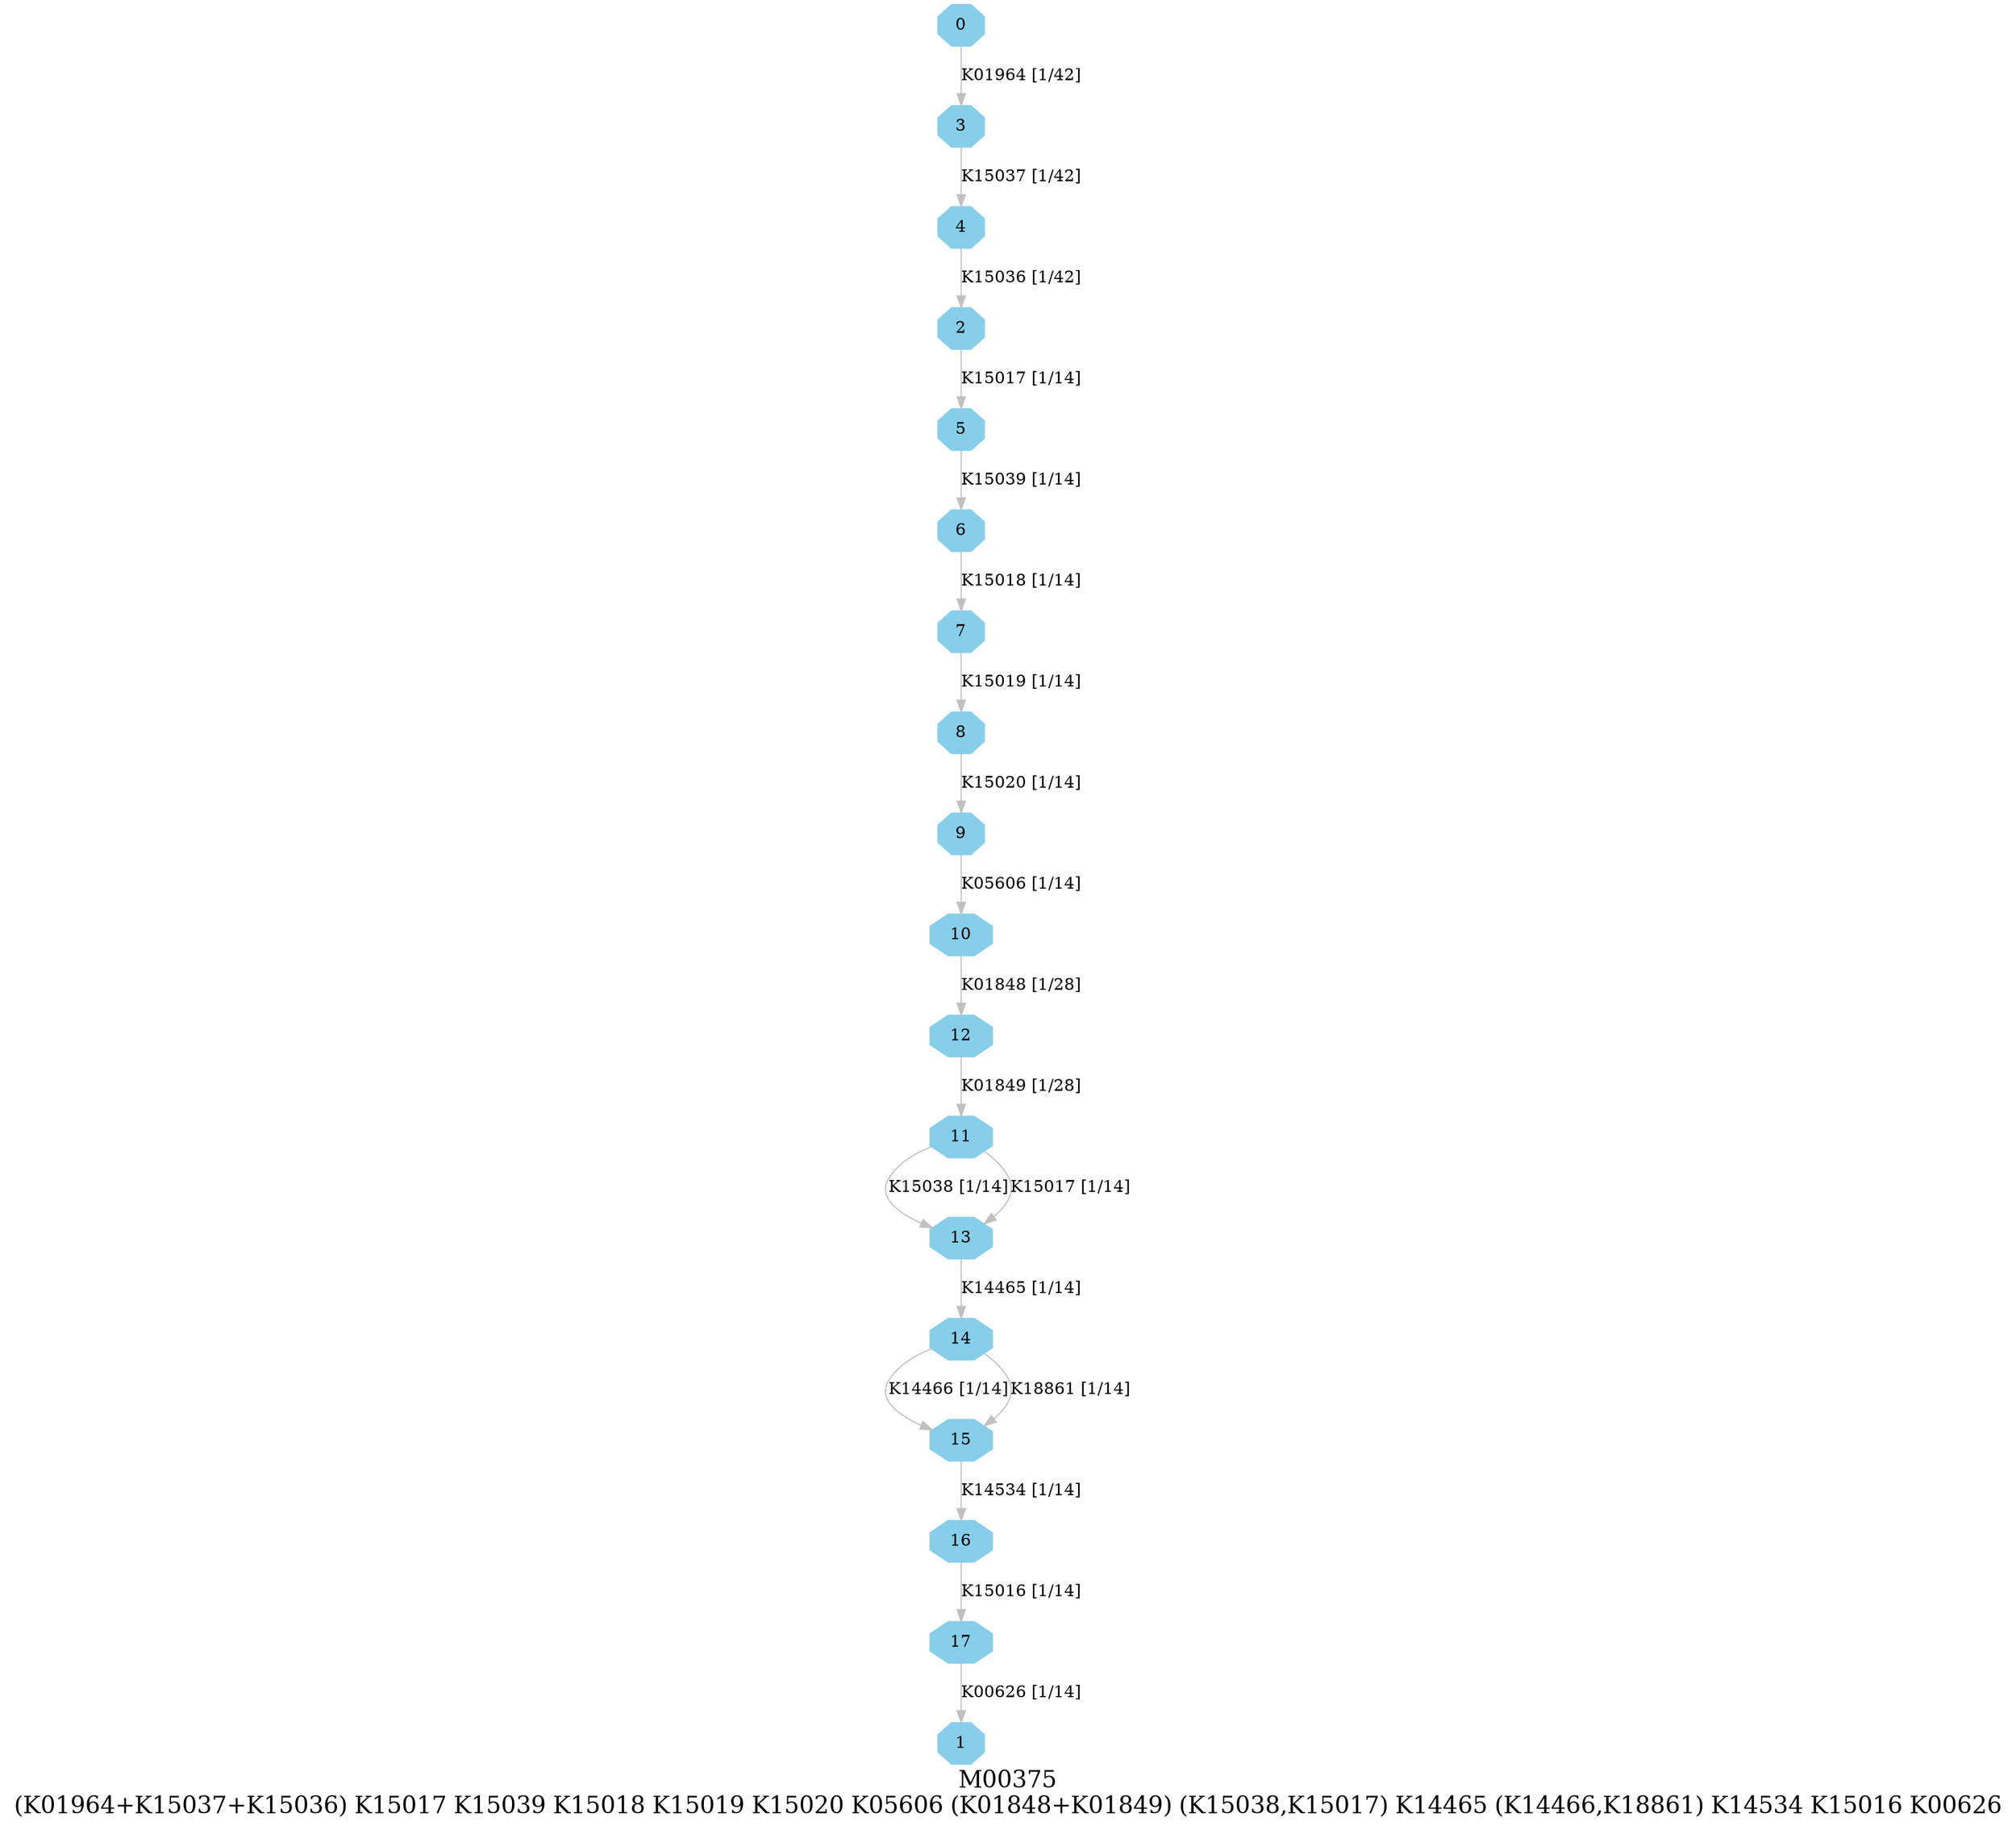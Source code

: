 digraph G {
graph [label="M00375
(K01964+K15037+K15036) K15017 K15039 K15018 K15019 K15020 K05606 (K01848+K01849) (K15038,K15017) K14465 (K14466,K18861) K14534 K15016 K00626",fontsize=20];
node [shape=box,style=filled];
edge [len=3,color=grey];
{node [width=.3,height=.3,shape=octagon,style=filled,color=skyblue] 0 1 2 3 4 5 6 7 8 9 10 11 12 13 14 15 16 17 }
0 -> 3 [label="K01964 [1/42]"];
2 -> 5 [label="K15017 [1/14]"];
3 -> 4 [label="K15037 [1/42]"];
4 -> 2 [label="K15036 [1/42]"];
5 -> 6 [label="K15039 [1/14]"];
6 -> 7 [label="K15018 [1/14]"];
7 -> 8 [label="K15019 [1/14]"];
8 -> 9 [label="K15020 [1/14]"];
9 -> 10 [label="K05606 [1/14]"];
10 -> 12 [label="K01848 [1/28]"];
11 -> 13 [label="K15038 [1/14]"];
11 -> 13 [label="K15017 [1/14]"];
12 -> 11 [label="K01849 [1/28]"];
13 -> 14 [label="K14465 [1/14]"];
14 -> 15 [label="K14466 [1/14]"];
14 -> 15 [label="K18861 [1/14]"];
15 -> 16 [label="K14534 [1/14]"];
16 -> 17 [label="K15016 [1/14]"];
17 -> 1 [label="K00626 [1/14]"];
}